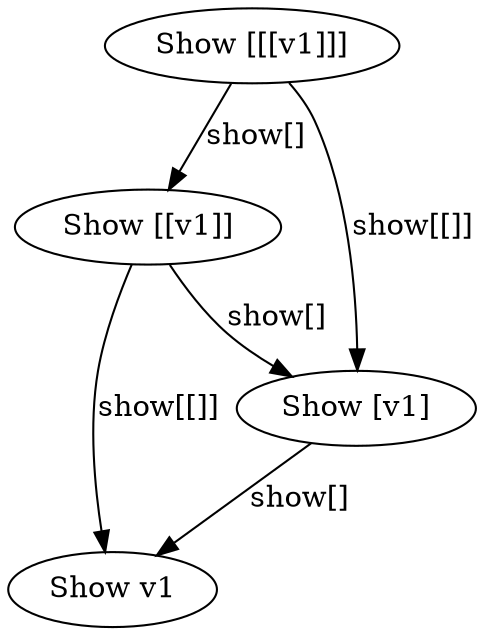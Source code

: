 digraph fgl {
        0 [label = "Show [[[v1]]]"]
        1 [label = "Show [[v1]]"]
        2 [label = "Show [v1]"]
        3 [label = "Show v1"]

        0 -> 1 [label = "show[]"]
        0 -> 2 [label = "show[[]]"]
        1 -> 2 [label = "show[]"]
        1 -> 3 [label = "show[[]]"]
        2 -> 3 [label = "show[]"]
}
